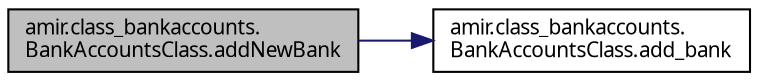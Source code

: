 digraph "amir.class_bankaccounts.BankAccountsClass.addNewBank"
{
 // LATEX_PDF_SIZE
  edge [fontname="FreeSans.ttf",fontsize="10",labelfontname="FreeSans.ttf",labelfontsize="10"];
  node [fontname="FreeSans.ttf",fontsize="10",shape=record];
  rankdir="LR";
  Node1 [label="amir.class_bankaccounts.\lBankAccountsClass.addNewBank",height=0.2,width=0.4,color="black", fillcolor="grey75", style="filled", fontcolor="black",tooltip=" "];
  Node1 -> Node2 [color="midnightblue",fontsize="10",style="solid",fontname="FreeSans.ttf"];
  Node2 [label="amir.class_bankaccounts.\lBankAccountsClass.add_bank",height=0.2,width=0.4,color="black", fillcolor="white", style="filled",URL="$classamir_1_1class__bankaccounts_1_1_bank_accounts_class.html#a2867005490e1aff672100d54a7ab4789",tooltip=" "];
}
